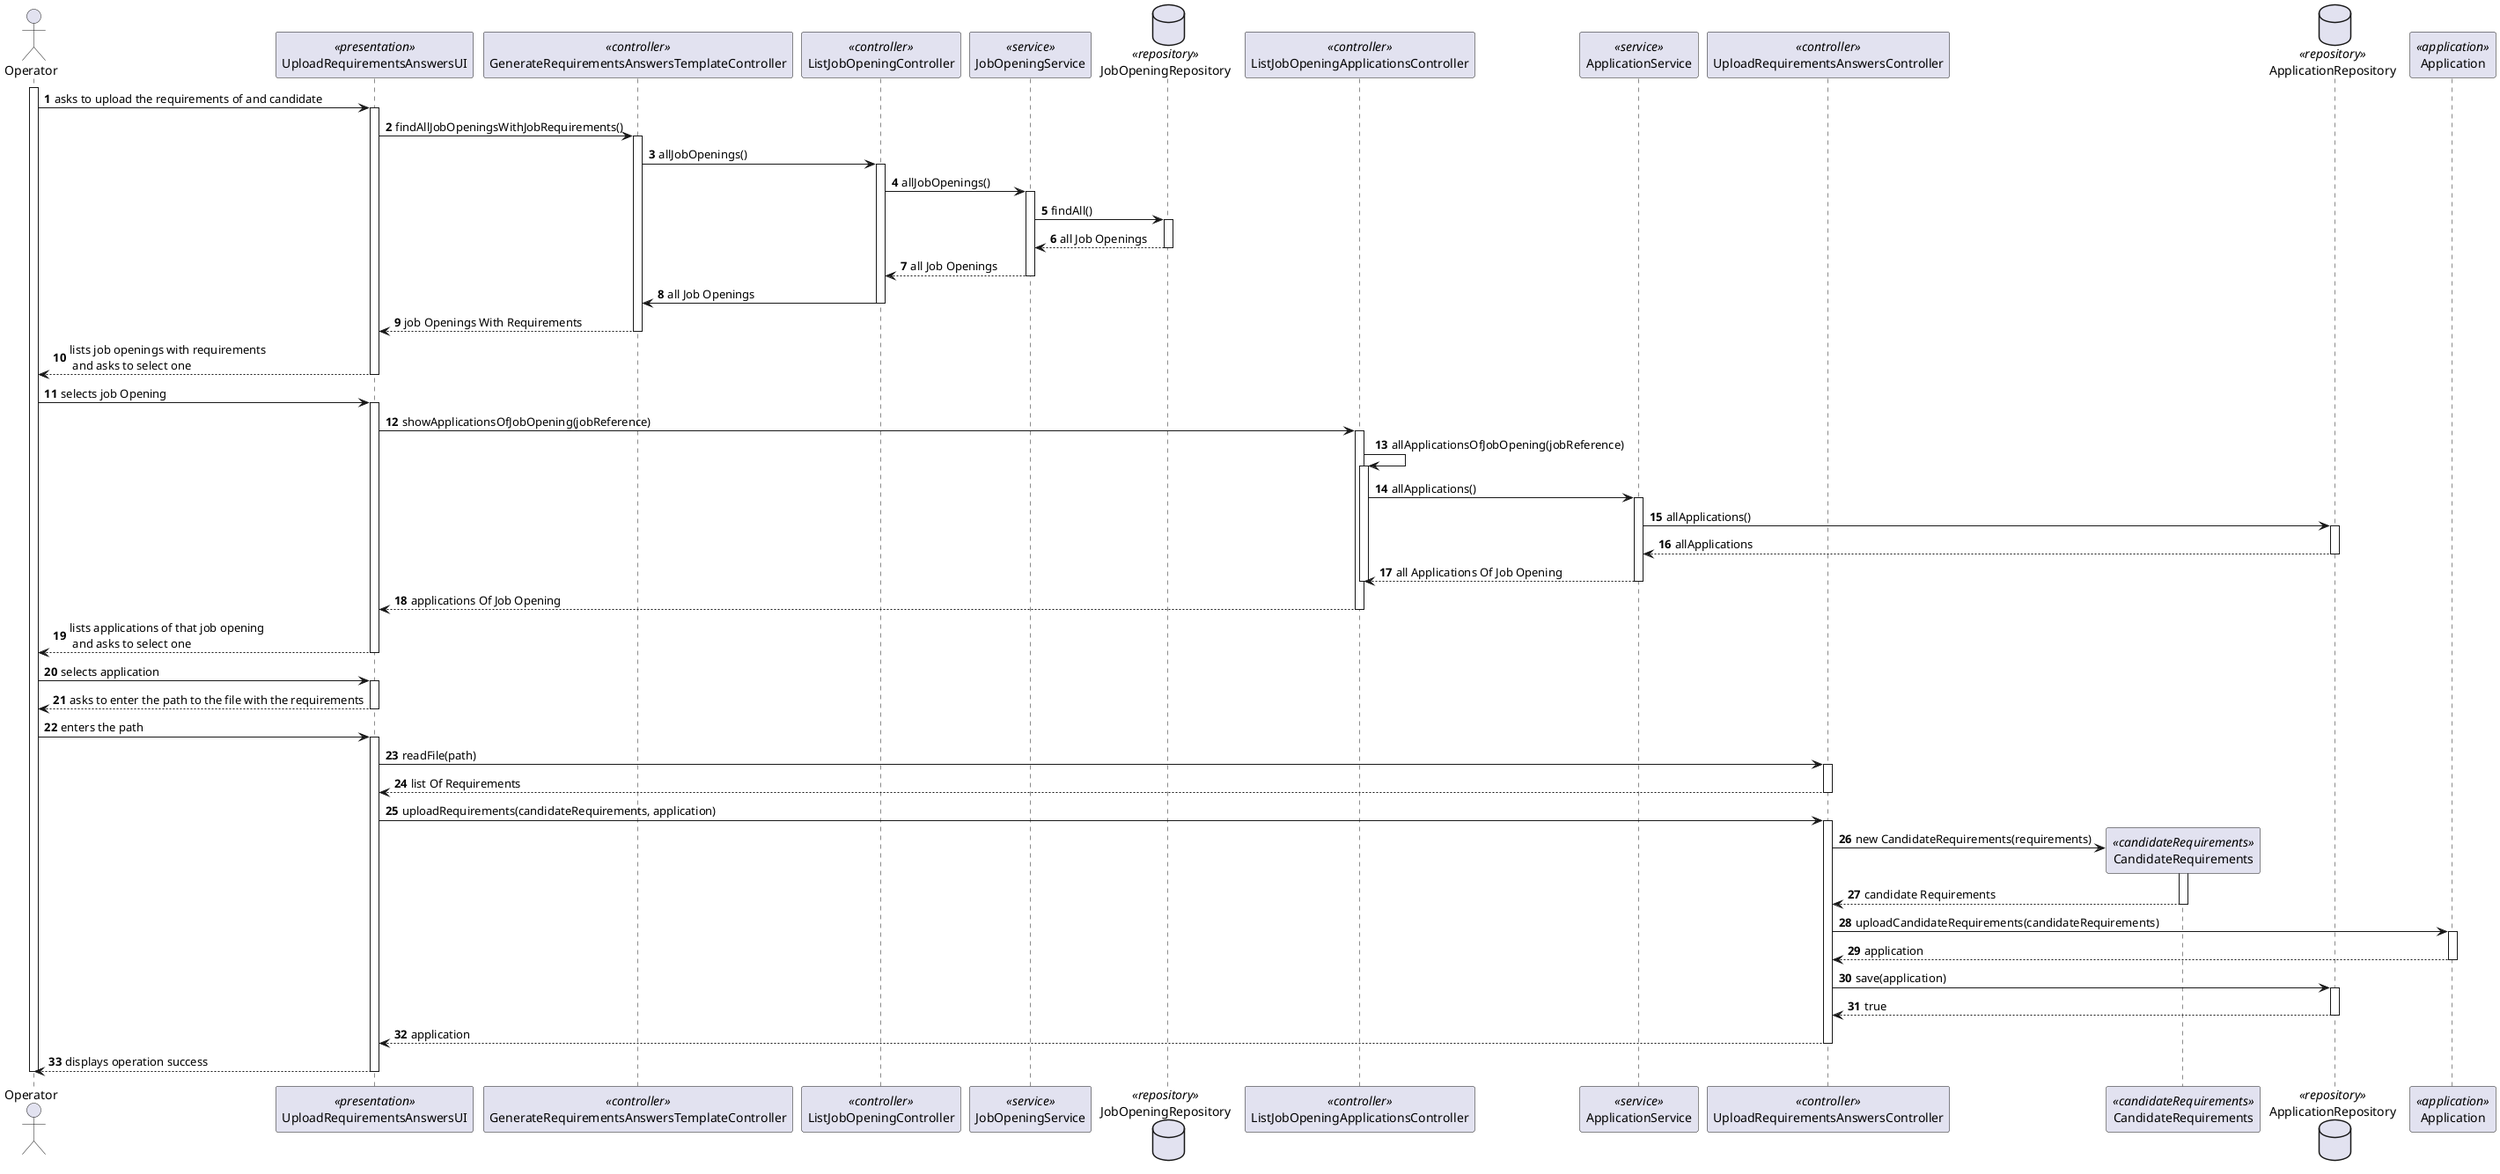 @startuml
autonumber

actor Operator

participant UploadRequirementsAnswersUI <<presentation>>
participant GenerateRequirementsAnswersTemplateController <<controller>>
participant ListJobOpeningController <<controller>>
participant JobOpeningService <<service>>
database    JobOpeningRepository <<repository>>
participant ListJobOpeningApplicationsController <<controller>>
participant ApplicationService <<service>>
participant UploadRequirementsAnswersController <<controller>>
participant CandidateRequirements <<candidateRequirements>>
database ApplicationRepository <<repository>>

participant Application <<application>>


activate Operator

    Operator -> UploadRequirementsAnswersUI : asks to upload the requirements of and candidate
    activate UploadRequirementsAnswersUI

        UploadRequirementsAnswersUI -> GenerateRequirementsAnswersTemplateController : findAllJobOpeningsWithJobRequirements()
        activate GenerateRequirementsAnswersTemplateController

            GenerateRequirementsAnswersTemplateController -> ListJobOpeningController : allJobOpenings()
            activate ListJobOpeningController

                ListJobOpeningController -> JobOpeningService : allJobOpenings()
                activate JobOpeningService

                    JobOpeningService -> JobOpeningRepository : findAll()
                    activate JobOpeningRepository

                        JobOpeningRepository --> JobOpeningService : all Job Openings
                    deactivate JobOpeningRepository

                    JobOpeningService --> ListJobOpeningController : all Job Openings
                deactivate JobOpeningService

                ListJobOpeningController -> GenerateRequirementsAnswersTemplateController : all Job Openings
            deactivate ListJobOpeningController

            GenerateRequirementsAnswersTemplateController --> UploadRequirementsAnswersUI : job Openings With Requirements
        deactivate GenerateRequirementsAnswersTemplateController

        UploadRequirementsAnswersUI --> Operator : lists job openings with requirements \n and asks to select one
    deactivate UploadRequirementsAnswersUI

    Operator -> UploadRequirementsAnswersUI : selects job Opening
    activate UploadRequirementsAnswersUI

        UploadRequirementsAnswersUI -> ListJobOpeningApplicationsController : showApplicationsOfJobOpening(jobReference)
        activate ListJobOpeningApplicationsController

            ListJobOpeningApplicationsController -> ListJobOpeningApplicationsController : allApplicationsOfJobOpening(jobReference)
            activate ListJobOpeningApplicationsController

                ListJobOpeningApplicationsController -> ApplicationService : allApplications()
                activate ApplicationService

                    ApplicationService -> ApplicationRepository : allApplications()
                    activate ApplicationRepository

                        ApplicationRepository --> ApplicationService : allApplications
                    deactivate ApplicationRepository

                    ApplicationService --> ListJobOpeningApplicationsController : all Applications Of Job Opening
                deactivate ApplicationService
            deactivate ListJobOpeningApplicationsController

            ListJobOpeningApplicationsController --> UploadRequirementsAnswersUI : applications Of Job Opening
        deactivate ListJobOpeningApplicationsController

        UploadRequirementsAnswersUI --> Operator : lists applications of that job opening \n and asks to select one
    deactivate UploadRequirementsAnswersUI

    Operator -> UploadRequirementsAnswersUI : selects application
    activate UploadRequirementsAnswersUI

        UploadRequirementsAnswersUI --> Operator : asks to enter the path to the file with the requirements
    deactivate UploadRequirementsAnswersUI

    Operator -> UploadRequirementsAnswersUI : enters the path
    activate UploadRequirementsAnswersUI

        UploadRequirementsAnswersUI -> UploadRequirementsAnswersController : readFile(path)
        activate UploadRequirementsAnswersController

            UploadRequirementsAnswersController --> UploadRequirementsAnswersUI : list Of Requirements
        deactivate UploadRequirementsAnswersController

        UploadRequirementsAnswersUI -> UploadRequirementsAnswersController : uploadRequirements(candidateRequirements, application)
        activate UploadRequirementsAnswersController

            UploadRequirementsAnswersController -> CandidateRequirements** : new CandidateRequirements(requirements)
            activate CandidateRequirements

                CandidateRequirements --> UploadRequirementsAnswersController : candidate Requirements
            deactivate CandidateRequirements

            UploadRequirementsAnswersController -> Application : uploadCandidateRequirements(candidateRequirements)
            activate Application

                Application --> UploadRequirementsAnswersController : application
            deactivate Application

            UploadRequirementsAnswersController -> ApplicationRepository : save(application)
            activate ApplicationRepository

                ApplicationRepository --> UploadRequirementsAnswersController : true
            deactivate ApplicationRepository

            UploadRequirementsAnswersController --> UploadRequirementsAnswersUI : application
        deactivate UploadRequirementsAnswersController

        UploadRequirementsAnswersUI --> Operator : displays operation success
    deactivate UploadRequirementsAnswersUI

deactivate Operator

@enduml